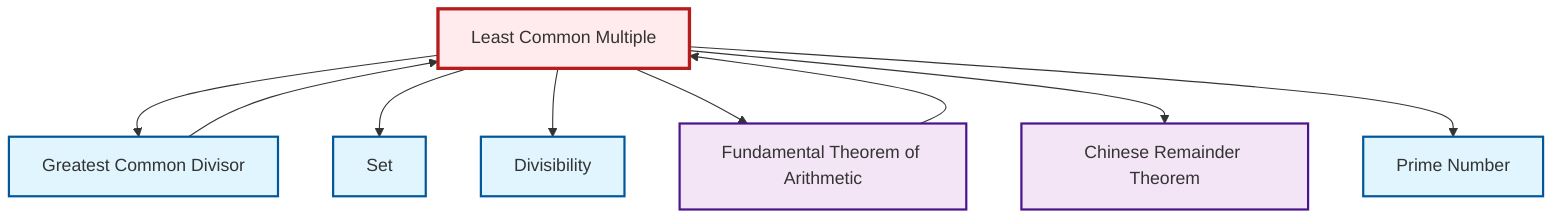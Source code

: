 graph TD
    classDef definition fill:#e1f5fe,stroke:#01579b,stroke-width:2px
    classDef theorem fill:#f3e5f5,stroke:#4a148c,stroke-width:2px
    classDef axiom fill:#fff3e0,stroke:#e65100,stroke-width:2px
    classDef example fill:#e8f5e9,stroke:#1b5e20,stroke-width:2px
    classDef current fill:#ffebee,stroke:#b71c1c,stroke-width:3px
    def-lcm["Least Common Multiple"]:::definition
    def-prime["Prime Number"]:::definition
    def-divisibility["Divisibility"]:::definition
    thm-chinese-remainder["Chinese Remainder Theorem"]:::theorem
    def-set["Set"]:::definition
    thm-fundamental-arithmetic["Fundamental Theorem of Arithmetic"]:::theorem
    def-gcd["Greatest Common Divisor"]:::definition
    def-lcm --> def-gcd
    def-lcm --> def-set
    thm-fundamental-arithmetic --> def-lcm
    def-lcm --> def-divisibility
    def-lcm --> thm-fundamental-arithmetic
    def-gcd --> def-lcm
    def-lcm --> thm-chinese-remainder
    def-lcm --> def-prime
    class def-lcm current